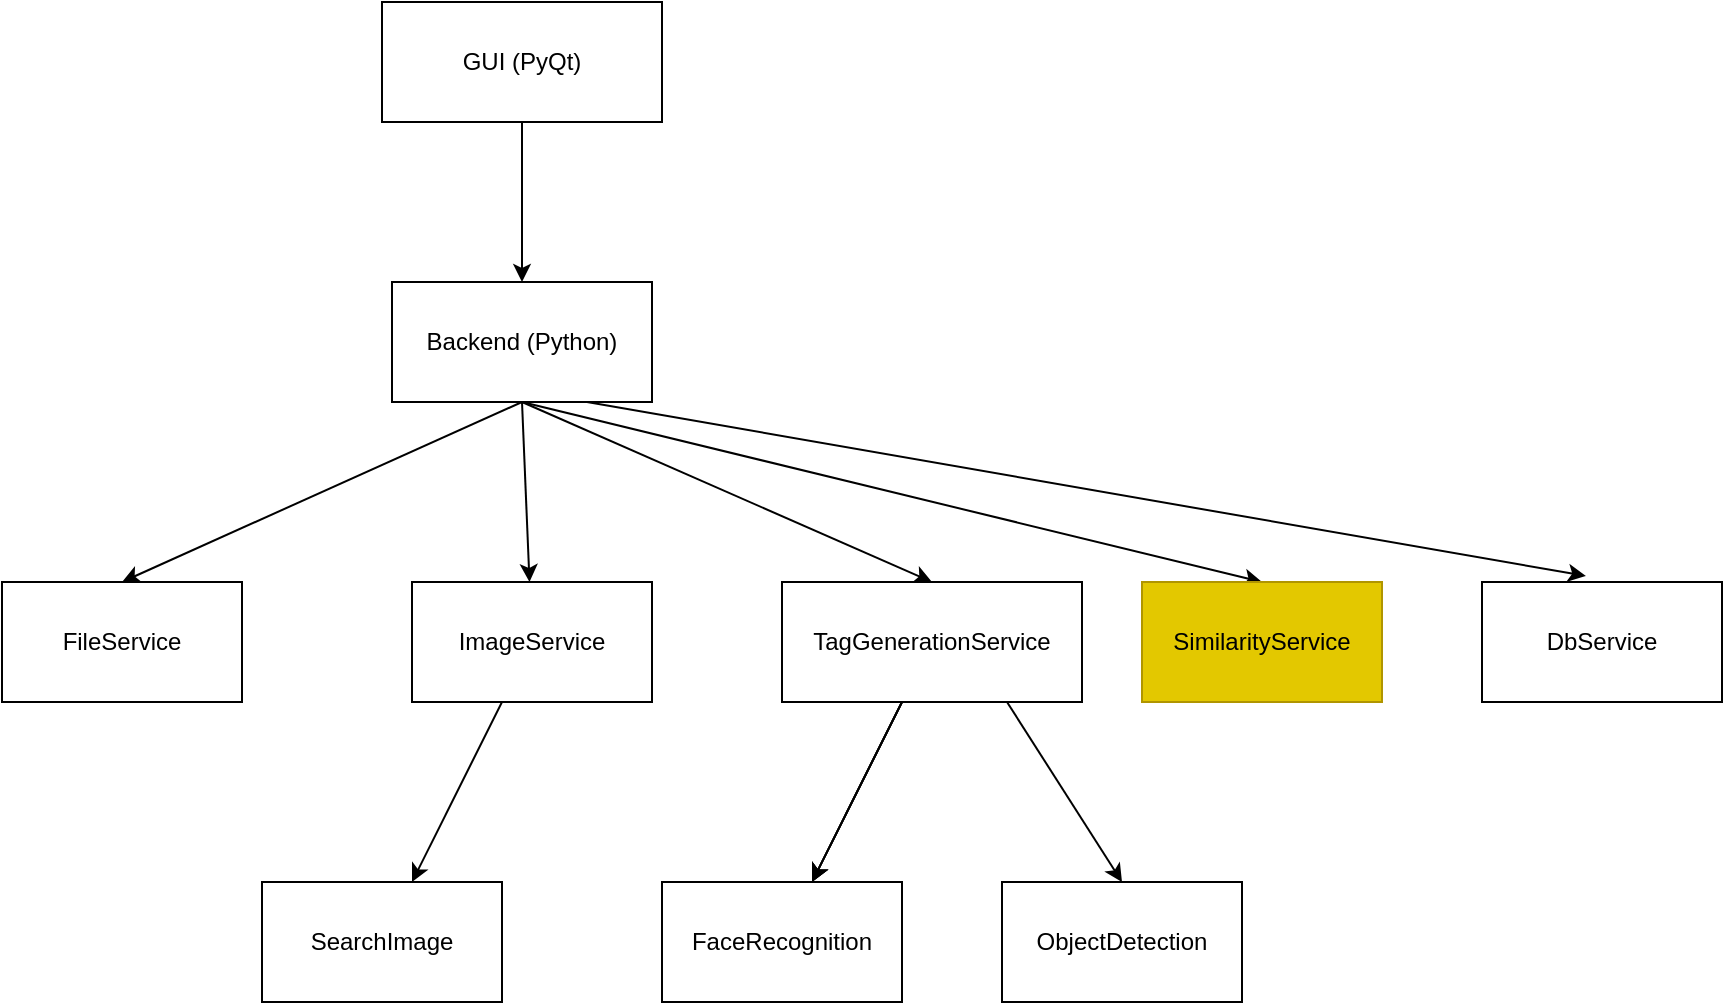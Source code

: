<mxfile>
    <diagram id="-n51jCEluXU-UKtQeBMu" name="Architecture">
        <mxGraphModel dx="1386" dy="779" grid="1" gridSize="10" guides="1" tooltips="1" connect="1" arrows="1" fold="1" page="1" pageScale="1" pageWidth="850" pageHeight="1100" math="0" shadow="0">
            <root>
                <mxCell id="0"/>
                <mxCell id="1" parent="0"/>
                <mxCell id="27" style="edgeStyle=none;html=1;exitX=0.5;exitY=1;exitDx=0;exitDy=0;entryX=0.5;entryY=0;entryDx=0;entryDy=0;" parent="1" source="2" target="3" edge="1">
                    <mxGeometry relative="1" as="geometry"/>
                </mxCell>
                <mxCell id="2" value="GUI (PyQt)" style="rounded=0;whiteSpace=wrap;html=1;" parent="1" vertex="1">
                    <mxGeometry x="250" y="100" width="140" height="60" as="geometry"/>
                </mxCell>
                <mxCell id="ypnm9-XdexXvhI2StnpM-28" style="edgeStyle=none;html=1;exitX=0.5;exitY=1;exitDx=0;exitDy=0;entryX=0.5;entryY=0;entryDx=0;entryDy=0;" parent="1" source="3" target="ypnm9-XdexXvhI2StnpM-27" edge="1">
                    <mxGeometry relative="1" as="geometry"/>
                </mxCell>
                <mxCell id="ypnm9-XdexXvhI2StnpM-30" style="edgeStyle=none;html=1;exitX=0.5;exitY=1;exitDx=0;exitDy=0;" parent="1" source="3" target="ypnm9-XdexXvhI2StnpM-29" edge="1">
                    <mxGeometry relative="1" as="geometry"/>
                </mxCell>
                <mxCell id="ypnm9-XdexXvhI2StnpM-32" style="edgeStyle=none;html=1;exitX=0.5;exitY=1;exitDx=0;exitDy=0;entryX=0.5;entryY=0;entryDx=0;entryDy=0;" parent="1" source="3" target="ypnm9-XdexXvhI2StnpM-31" edge="1">
                    <mxGeometry relative="1" as="geometry"/>
                </mxCell>
                <mxCell id="ypnm9-XdexXvhI2StnpM-34" style="edgeStyle=none;html=1;exitX=0.5;exitY=1;exitDx=0;exitDy=0;entryX=0.5;entryY=0;entryDx=0;entryDy=0;" parent="1" source="3" target="ypnm9-XdexXvhI2StnpM-33" edge="1">
                    <mxGeometry relative="1" as="geometry"/>
                </mxCell>
                <mxCell id="3gzUu34GzvHjxw4EcYVR-28" style="edgeStyle=none;html=1;exitX=0.75;exitY=1;exitDx=0;exitDy=0;entryX=0.433;entryY=-0.05;entryDx=0;entryDy=0;entryPerimeter=0;" parent="1" source="3" target="3gzUu34GzvHjxw4EcYVR-27" edge="1">
                    <mxGeometry relative="1" as="geometry"/>
                </mxCell>
                <mxCell id="3" value="Backend (Python)" style="rounded=0;whiteSpace=wrap;html=1;" parent="1" vertex="1">
                    <mxGeometry x="255" y="240" width="130" height="60" as="geometry"/>
                </mxCell>
                <mxCell id="ypnm9-XdexXvhI2StnpM-27" value="FileService" style="whiteSpace=wrap;html=1;" parent="1" vertex="1">
                    <mxGeometry x="60" y="390" width="120" height="60" as="geometry"/>
                </mxCell>
                <mxCell id="w998bvxSaWrWuybjIPjS-28" value="" style="edgeStyle=none;html=1;fontSize=23;" parent="1" source="ypnm9-XdexXvhI2StnpM-29" target="w998bvxSaWrWuybjIPjS-27" edge="1">
                    <mxGeometry relative="1" as="geometry"/>
                </mxCell>
                <mxCell id="ypnm9-XdexXvhI2StnpM-29" value="ImageService" style="whiteSpace=wrap;html=1;" parent="1" vertex="1">
                    <mxGeometry x="265" y="390" width="120" height="60" as="geometry"/>
                </mxCell>
                <mxCell id="ypnm9-XdexXvhI2StnpM-36" value="" style="edgeStyle=none;html=1;" parent="1" source="ypnm9-XdexXvhI2StnpM-31" target="ypnm9-XdexXvhI2StnpM-35" edge="1">
                    <mxGeometry relative="1" as="geometry"/>
                </mxCell>
                <mxCell id="ypnm9-XdexXvhI2StnpM-37" value="" style="edgeStyle=none;html=1;" parent="1" source="ypnm9-XdexXvhI2StnpM-31" target="ypnm9-XdexXvhI2StnpM-35" edge="1">
                    <mxGeometry relative="1" as="geometry"/>
                </mxCell>
                <mxCell id="ypnm9-XdexXvhI2StnpM-38" value="" style="edgeStyle=none;html=1;" parent="1" source="ypnm9-XdexXvhI2StnpM-31" target="ypnm9-XdexXvhI2StnpM-35" edge="1">
                    <mxGeometry relative="1" as="geometry"/>
                </mxCell>
                <mxCell id="ypnm9-XdexXvhI2StnpM-39" style="edgeStyle=none;html=1;exitX=0.75;exitY=1;exitDx=0;exitDy=0;entryX=0.5;entryY=0;entryDx=0;entryDy=0;" parent="1" source="ypnm9-XdexXvhI2StnpM-31" target="ypnm9-XdexXvhI2StnpM-40" edge="1">
                    <mxGeometry relative="1" as="geometry">
                        <mxPoint x="610" y="550" as="targetPoint"/>
                    </mxGeometry>
                </mxCell>
                <mxCell id="ypnm9-XdexXvhI2StnpM-31" value="TagGenerationService" style="whiteSpace=wrap;html=1;" parent="1" vertex="1">
                    <mxGeometry x="450" y="390" width="150" height="60" as="geometry"/>
                </mxCell>
                <mxCell id="ypnm9-XdexXvhI2StnpM-33" value="SimilarityService" style="whiteSpace=wrap;html=1;fillColor=#e3c800;fontColor=#000000;strokeColor=#B09500;" parent="1" vertex="1">
                    <mxGeometry x="630" y="390" width="120" height="60" as="geometry"/>
                </mxCell>
                <mxCell id="ypnm9-XdexXvhI2StnpM-35" value="FaceRecognition" style="whiteSpace=wrap;html=1;" parent="1" vertex="1">
                    <mxGeometry x="390" y="540" width="120" height="60" as="geometry"/>
                </mxCell>
                <mxCell id="ypnm9-XdexXvhI2StnpM-40" value="ObjectDetection" style="whiteSpace=wrap;html=1;" parent="1" vertex="1">
                    <mxGeometry x="560" y="540" width="120" height="60" as="geometry"/>
                </mxCell>
                <mxCell id="w998bvxSaWrWuybjIPjS-27" value="SearchImage" style="whiteSpace=wrap;html=1;" parent="1" vertex="1">
                    <mxGeometry x="190" y="540" width="120" height="60" as="geometry"/>
                </mxCell>
                <mxCell id="3gzUu34GzvHjxw4EcYVR-27" value="DbService" style="whiteSpace=wrap;html=1;" parent="1" vertex="1">
                    <mxGeometry x="800" y="390" width="120" height="60" as="geometry"/>
                </mxCell>
            </root>
        </mxGraphModel>
    </diagram>
    <diagram id="pTXOr9RptPYpczwNyqxM" name="PlatformSupport">
        <mxGraphModel dx="1386" dy="779" grid="1" gridSize="10" guides="1" tooltips="1" connect="1" arrows="1" fold="1" page="1" pageScale="1" pageWidth="850" pageHeight="1100" math="0" shadow="0">
            <root>
                <mxCell id="0"/>
                <mxCell id="1" parent="0"/>
                <mxCell id="Vd7rsvZ-xbAbALzTJVP3-1" value="" style="edgeStyle=none;html=1;" parent="1" source="Vd7rsvZ-xbAbALzTJVP3-12" target="Vd7rsvZ-xbAbALzTJVP3-13" edge="1">
                    <mxGeometry relative="1" as="geometry"/>
                </mxCell>
                <mxCell id="Vd7rsvZ-xbAbALzTJVP3-2" value="" style="edgeStyle=none;html=1;" parent="1" source="Vd7rsvZ-xbAbALzTJVP3-12" target="Vd7rsvZ-xbAbALzTJVP3-13" edge="1">
                    <mxGeometry relative="1" as="geometry"/>
                </mxCell>
                <mxCell id="Vd7rsvZ-xbAbALzTJVP3-3" value="" style="edgeStyle=none;html=1;" parent="1" source="Vd7rsvZ-xbAbALzTJVP3-12" target="Vd7rsvZ-xbAbALzTJVP3-13" edge="1">
                    <mxGeometry relative="1" as="geometry"/>
                </mxCell>
                <mxCell id="Vd7rsvZ-xbAbALzTJVP3-4" value="" style="edgeStyle=none;html=1;" parent="1" source="Vd7rsvZ-xbAbALzTJVP3-12" target="Vd7rsvZ-xbAbALzTJVP3-13" edge="1">
                    <mxGeometry relative="1" as="geometry"/>
                </mxCell>
                <mxCell id="Vd7rsvZ-xbAbALzTJVP3-5" value="" style="edgeStyle=none;html=1;" parent="1" source="Vd7rsvZ-xbAbALzTJVP3-12" target="Vd7rsvZ-xbAbALzTJVP3-13" edge="1">
                    <mxGeometry relative="1" as="geometry"/>
                </mxCell>
                <mxCell id="Vd7rsvZ-xbAbALzTJVP3-6" value="" style="edgeStyle=none;html=1;" parent="1" source="Vd7rsvZ-xbAbALzTJVP3-12" target="Vd7rsvZ-xbAbALzTJVP3-13" edge="1">
                    <mxGeometry relative="1" as="geometry"/>
                </mxCell>
                <mxCell id="Vd7rsvZ-xbAbALzTJVP3-7" value="" style="edgeStyle=none;html=1;" parent="1" source="Vd7rsvZ-xbAbALzTJVP3-12" target="Vd7rsvZ-xbAbALzTJVP3-13" edge="1">
                    <mxGeometry relative="1" as="geometry"/>
                </mxCell>
                <mxCell id="Vd7rsvZ-xbAbALzTJVP3-8" value="" style="edgeStyle=none;html=1;" parent="1" source="Vd7rsvZ-xbAbALzTJVP3-12" target="Vd7rsvZ-xbAbALzTJVP3-13" edge="1">
                    <mxGeometry relative="1" as="geometry"/>
                </mxCell>
                <mxCell id="Vd7rsvZ-xbAbALzTJVP3-9" value="" style="edgeStyle=none;html=1;" parent="1" source="Vd7rsvZ-xbAbALzTJVP3-12" target="Vd7rsvZ-xbAbALzTJVP3-13" edge="1">
                    <mxGeometry relative="1" as="geometry"/>
                </mxCell>
                <mxCell id="Vd7rsvZ-xbAbALzTJVP3-10" style="edgeStyle=none;html=1;exitX=1;exitY=0.5;exitDx=0;exitDy=0;entryX=0;entryY=0.5;entryDx=0;entryDy=0;" parent="1" source="Vd7rsvZ-xbAbALzTJVP3-12" target="Vd7rsvZ-xbAbALzTJVP3-14" edge="1">
                    <mxGeometry relative="1" as="geometry"/>
                </mxCell>
                <mxCell id="Vd7rsvZ-xbAbALzTJVP3-11" style="edgeStyle=none;html=1;exitX=1;exitY=1;exitDx=0;exitDy=0;entryX=0;entryY=0.5;entryDx=0;entryDy=0;" parent="1" source="Vd7rsvZ-xbAbALzTJVP3-12" target="Vd7rsvZ-xbAbALzTJVP3-15" edge="1">
                    <mxGeometry relative="1" as="geometry"/>
                </mxCell>
                <mxCell id="Vd7rsvZ-xbAbALzTJVP3-12" value="Platform" style="whiteSpace=wrap;html=1;" parent="1" vertex="1">
                    <mxGeometry x="200" y="140" width="160" height="60" as="geometry"/>
                </mxCell>
                <mxCell id="Vd7rsvZ-xbAbALzTJVP3-13" value="Windows" style="whiteSpace=wrap;html=1;fillColor=#a20025;fontColor=#ffffff;strokeColor=#6F0000;" parent="1" vertex="1">
                    <mxGeometry x="450" y="40" width="120" height="60" as="geometry"/>
                </mxCell>
                <mxCell id="Vd7rsvZ-xbAbALzTJVP3-14" value="Windows on ARM" style="whiteSpace=wrap;html=1;fillColor=#a20025;fontColor=#ffffff;strokeColor=#6F0000;" parent="1" vertex="1">
                    <mxGeometry x="450" y="140" width="120" height="60" as="geometry"/>
                </mxCell>
                <mxCell id="Vd7rsvZ-xbAbALzTJVP3-15" value="Linux (Ubuntu)" style="whiteSpace=wrap;html=1;fillColor=#e3c800;fontColor=#000000;strokeColor=#B09500;" parent="1" vertex="1">
                    <mxGeometry x="455" y="250" width="120" height="60" as="geometry"/>
                </mxCell>
            </root>
        </mxGraphModel>
    </diagram>
    <diagram id="3hKgMiN1gIh7INCfdAhQ" name="GUI">
        <mxGraphModel dx="1631" dy="916" grid="1" gridSize="10" guides="1" tooltips="1" connect="1" arrows="1" fold="1" page="1" pageScale="1" pageWidth="1100" pageHeight="850" math="0" shadow="0">
            <root>
                <mxCell id="0"/>
                <mxCell id="1" parent="0"/>
                <mxCell id="6MUczQ_qXlAxFT1-JXoj-3" value="GallerAI" style="swimlane;whiteSpace=wrap;html=1;" vertex="1" parent="1">
                    <mxGeometry x="30" y="20" width="1040" height="820" as="geometry">
                        <mxRectangle x="40" y="30" width="90" height="30" as="alternateBounds"/>
                    </mxGeometry>
                </mxCell>
                <mxCell id="6MUczQ_qXlAxFT1-JXoj-4" value="File" style="swimlane;whiteSpace=wrap;html=1;" vertex="1" collapsed="1" parent="6MUczQ_qXlAxFT1-JXoj-3">
                    <mxGeometry x="20" y="50" width="81.08" height="40" as="geometry">
                        <mxRectangle x="20" y="50" width="200" height="200" as="alternateBounds"/>
                    </mxGeometry>
                </mxCell>
                <mxCell id="6MUczQ_qXlAxFT1-JXoj-15" value="&lt;ul&gt;&lt;li&gt;Add directory&lt;/li&gt;&lt;li&gt;Add file&lt;/li&gt;&lt;li&gt;Remove directory&lt;/li&gt;&lt;li&gt;ReScan&lt;/li&gt;&lt;/ul&gt;" style="text;strokeColor=none;fillColor=none;html=1;whiteSpace=wrap;verticalAlign=middle;overflow=hidden;" vertex="1" parent="6MUczQ_qXlAxFT1-JXoj-4">
                    <mxGeometry x="20.27" y="51.509" width="229.73" height="161.132" as="geometry"/>
                </mxCell>
                <mxCell id="6MUczQ_qXlAxFT1-JXoj-18" value="Action" style="swimlane;whiteSpace=wrap;html=1;" vertex="1" collapsed="1" parent="6MUczQ_qXlAxFT1-JXoj-3">
                    <mxGeometry x="200" y="50" width="81.08" height="40" as="geometry">
                        <mxRectangle x="114.59" y="50" width="200" height="200" as="alternateBounds"/>
                    </mxGeometry>
                </mxCell>
                <mxCell id="6MUczQ_qXlAxFT1-JXoj-19" value="&lt;ul&gt;&lt;li&gt;Copy&lt;/li&gt;&lt;li&gt;Move&lt;/li&gt;&lt;li&gt;Delete&lt;/li&gt;&lt;li&gt;Delete (Permanently)&lt;/li&gt;&lt;li&gt;Rename (P3)&lt;/li&gt;&lt;/ul&gt;" style="text;strokeColor=none;fillColor=none;html=1;whiteSpace=wrap;verticalAlign=middle;overflow=hidden;" vertex="1" parent="6MUczQ_qXlAxFT1-JXoj-18">
                    <mxGeometry x="20.27" y="51.509" width="209.459" height="173.019" as="geometry"/>
                </mxCell>
                <mxCell id="6MUczQ_qXlAxFT1-JXoj-20" value="Help" style="swimlane;whiteSpace=wrap;html=1;" vertex="1" collapsed="1" parent="6MUczQ_qXlAxFT1-JXoj-3">
                    <mxGeometry x="294.6" y="50" width="81.08" height="40" as="geometry">
                        <mxRectangle x="209.19" y="50" width="200" height="200" as="alternateBounds"/>
                    </mxGeometry>
                </mxCell>
                <mxCell id="6MUczQ_qXlAxFT1-JXoj-21" value="&lt;ul&gt;&lt;li&gt;User guide&lt;/li&gt;&lt;li&gt;About&lt;/li&gt;&lt;li&gt;Version&lt;/li&gt;&lt;li&gt;Report bug&lt;/li&gt;&lt;/ul&gt;" style="text;strokeColor=none;fillColor=none;html=1;whiteSpace=wrap;verticalAlign=middle;overflow=hidden;" vertex="1" parent="6MUczQ_qXlAxFT1-JXoj-20">
                    <mxGeometry x="20.27" y="51.509" width="209.459" height="173.019" as="geometry"/>
                </mxCell>
                <mxCell id="6MUczQ_qXlAxFT1-JXoj-22" value="Search image (Person / Tag / Filename (regex))" style="strokeWidth=1;shadow=0;dashed=0;align=center;html=1;shape=mxgraph.mockup.forms.searchBox;strokeColor=#999999;mainText=;strokeColor2=#008cff;fontColor=#666666;fontSize=17;align=left;spacingLeft=3;" vertex="1" parent="6MUczQ_qXlAxFT1-JXoj-3">
                    <mxGeometry x="390" y="50" width="630" height="40" as="geometry"/>
                </mxCell>
                <mxCell id="6MUczQ_qXlAxFT1-JXoj-23" value="File explorer" style="swimlane;horizontal=0;whiteSpace=wrap;html=1;" vertex="1" parent="6MUczQ_qXlAxFT1-JXoj-3">
                    <mxGeometry x="20" y="102.83" width="210" height="647.17" as="geometry">
                        <mxRectangle x="20" y="102.83" width="40" height="100" as="alternateBounds"/>
                    </mxGeometry>
                </mxCell>
                <mxCell id="6MUczQ_qXlAxFT1-JXoj-28" value="Folder 2" style="swimlane;fontStyle=0;childLayout=stackLayout;horizontal=1;startSize=26;fillColor=none;horizontalStack=0;resizeParent=1;resizeParentMax=0;resizeLast=0;collapsible=1;marginBottom=0;html=1;" vertex="1" parent="6MUczQ_qXlAxFT1-JXoj-23">
                    <mxGeometry x="40" y="147.17" width="140" height="110.528" as="geometry"/>
                </mxCell>
                <mxCell id="6MUczQ_qXlAxFT1-JXoj-29" value="Sub folder 1&lt;br&gt;Sub folder 2&lt;br&gt;Sub folder 3" style="text;strokeColor=none;fillColor=none;align=left;verticalAlign=top;spacingLeft=4;spacingRight=4;overflow=hidden;rotatable=0;points=[[0,0.5],[1,0.5]];portConstraint=eastwest;whiteSpace=wrap;html=1;" vertex="1" parent="6MUczQ_qXlAxFT1-JXoj-28">
                    <mxGeometry y="26" width="140" height="84.528" as="geometry"/>
                </mxCell>
                <mxCell id="6MUczQ_qXlAxFT1-JXoj-30" value="Folder 3" style="swimlane;fontStyle=0;childLayout=stackLayout;horizontal=1;startSize=26;fillColor=none;horizontalStack=0;resizeParent=1;resizeParentMax=0;resizeLast=0;collapsible=1;marginBottom=0;html=1;" vertex="1" parent="6MUczQ_qXlAxFT1-JXoj-23">
                    <mxGeometry x="40.54" y="292.17" width="139.46" height="110.528" as="geometry"/>
                </mxCell>
                <mxCell id="6MUczQ_qXlAxFT1-JXoj-31" value="Sub folder 1&lt;br&gt;Sub folder 2&lt;br&gt;Sub folder 3" style="text;strokeColor=none;fillColor=none;align=left;verticalAlign=top;spacingLeft=4;spacingRight=4;overflow=hidden;rotatable=0;points=[[0,0.5],[1,0.5]];portConstraint=eastwest;whiteSpace=wrap;html=1;" vertex="1" parent="6MUczQ_qXlAxFT1-JXoj-30">
                    <mxGeometry y="26" width="139.46" height="84.528" as="geometry"/>
                </mxCell>
                <mxCell id="6MUczQ_qXlAxFT1-JXoj-24" value="Folder 1" style="swimlane;fontStyle=0;childLayout=stackLayout;horizontal=1;startSize=26;fillColor=none;horizontalStack=0;resizeParent=1;resizeParentMax=0;resizeLast=0;collapsible=1;marginBottom=0;html=1;" vertex="1" parent="6MUczQ_qXlAxFT1-JXoj-23">
                    <mxGeometry x="40" y="27.17" width="140" height="90" as="geometry"/>
                </mxCell>
                <mxCell id="6MUczQ_qXlAxFT1-JXoj-25" value="Sub folder 1&lt;br&gt;Sub folder 2&lt;br&gt;Sub folder 3" style="text;strokeColor=none;fillColor=none;align=left;verticalAlign=top;spacingLeft=4;spacingRight=4;overflow=hidden;rotatable=0;points=[[0,0.5],[1,0.5]];portConstraint=eastwest;whiteSpace=wrap;html=1;" vertex="1" parent="6MUczQ_qXlAxFT1-JXoj-24">
                    <mxGeometry y="26" width="140" height="64" as="geometry"/>
                </mxCell>
                <mxCell id="6MUczQ_qXlAxFT1-JXoj-33" value="View images" style="strokeWidth=1;shadow=0;dashed=0;align=center;html=1;shape=mxgraph.mockup.containers.window;align=left;verticalAlign=top;spacingLeft=8;strokeColor2=#008cff;strokeColor3=#c4c4c4;fontColor=#666666;mainText=;fontSize=17;labelBackgroundColor=none;" vertex="1" parent="6MUczQ_qXlAxFT1-JXoj-3">
                    <mxGeometry x="260" y="116.04" width="760" height="633.96" as="geometry"/>
                </mxCell>
                <mxCell id="6MUczQ_qXlAxFT1-JXoj-35" value="&lt;ol&gt;&lt;li&gt;Single&lt;/li&gt;&lt;li&gt;Grid&lt;/li&gt;&lt;li&gt;List&lt;/li&gt;&lt;li&gt;Large&lt;/li&gt;&lt;li&gt;Small&lt;/li&gt;&lt;li&gt;Thumbnail&lt;/li&gt;&lt;/ol&gt;" style="text;strokeColor=none;fillColor=none;html=1;whiteSpace=wrap;verticalAlign=middle;overflow=hidden;" vertex="1" parent="6MUczQ_qXlAxFT1-JXoj-3">
                    <mxGeometry x="890" y="580" width="120" height="154.52" as="geometry"/>
                </mxCell>
                <mxCell id="6MUczQ_qXlAxFT1-JXoj-37" value="" style="verticalLabelPosition=bottom;verticalAlign=top;html=1;shadow=0;dashed=0;strokeWidth=1;shape=mxgraph.android.progressBar;strokeColor=#33b5e5;dx1=0.8;dx2=0.6;strokeWidth=2;" vertex="1" parent="6MUczQ_qXlAxFT1-JXoj-3">
                    <mxGeometry x="400" y="80" width="290" height="5" as="geometry"/>
                </mxCell>
                <mxCell id="6MUczQ_qXlAxFT1-JXoj-38" value="" style="html=1;shadow=0;dashed=0;shape=mxgraph.bootstrap.rrect;rSize=5;fillColor=#E9ECEF;strokeColor=none;" vertex="1" parent="6MUczQ_qXlAxFT1-JXoj-3">
                    <mxGeometry x="10" y="790" width="1000" height="20" as="geometry"/>
                </mxCell>
                <mxCell id="6MUczQ_qXlAxFT1-JXoj-39" value="Scanning" style="html=1;shadow=0;dashed=0;shape=mxgraph.bootstrap.leftButton;rSize=5;fillColor=#DB2843;strokeColor=none;resizeHeight=1;" vertex="1" parent="6MUczQ_qXlAxFT1-JXoj-38">
                    <mxGeometry width="250" height="20" relative="1" as="geometry"/>
                </mxCell>
                <mxCell id="6MUczQ_qXlAxFT1-JXoj-40" value="View" style="swimlane;whiteSpace=wrap;html=1;" vertex="1" collapsed="1" parent="6MUczQ_qXlAxFT1-JXoj-3">
                    <mxGeometry x="110" y="50" width="81.08" height="40" as="geometry">
                        <mxRectangle x="110" y="50" width="200" height="200" as="alternateBounds"/>
                    </mxGeometry>
                </mxCell>
                <mxCell id="6MUczQ_qXlAxFT1-JXoj-41" value="&lt;ul&gt;&lt;li&gt;File explorer&lt;/li&gt;&lt;li&gt;Person&lt;/li&gt;&lt;li&gt;Tag&lt;/li&gt;&lt;/ul&gt;" style="text;strokeColor=none;fillColor=none;html=1;whiteSpace=wrap;verticalAlign=middle;overflow=hidden;" vertex="1" parent="6MUczQ_qXlAxFT1-JXoj-40">
                    <mxGeometry x="20.27" y="51.51" width="139.73" height="118.49" as="geometry"/>
                </mxCell>
                <mxCell id="6MUczQ_qXlAxFT1-JXoj-43" value="" style="rounded=1;fillColor=#253858;strokeColor=none;html=1;" vertex="1" parent="6MUczQ_qXlAxFT1-JXoj-3">
                    <mxGeometry x="860" y="60" width="150" height="33" as="geometry"/>
                </mxCell>
                <mxCell id="6MUczQ_qXlAxFT1-JXoj-44" value="" style="shape=triangle;direction=south;fillColor=#ffffff;strokeColor=none;html=1" vertex="1" parent="6MUczQ_qXlAxFT1-JXoj-43">
                    <mxGeometry x="1" y="0.5" width="12" height="6" relative="1" as="geometry">
                        <mxPoint x="-20" y="-3" as="offset"/>
                    </mxGeometry>
                </mxCell>
                <mxCell id="6MUczQ_qXlAxFT1-JXoj-45" value="Search type" style="shape=mxgraph.ios7.icons.user;fillColor=#ffffff;strokeColor=#253858;html=1;fontColor=#ffffff;align=left;fontSize=12;spacingLeft=10;labelPosition=right;verticalLabelPosition=middle;verticalAlign=middle;" vertex="1" parent="6MUczQ_qXlAxFT1-JXoj-43">
                    <mxGeometry y="0.5" width="24" height="24" relative="1" as="geometry">
                        <mxPoint x="10" y="-12" as="offset"/>
                    </mxGeometry>
                </mxCell>
                <mxCell id="6MUczQ_qXlAxFT1-JXoj-46" value="" style="rounded=1;fillColor=#ffffff;strokeColor=#DFE1E5;shadow=1;html=1;arcSize=4" vertex="1" parent="6MUczQ_qXlAxFT1-JXoj-3">
                    <mxGeometry x="860" y="96" width="160" height="111" as="geometry"/>
                </mxCell>
                <mxCell id="6MUczQ_qXlAxFT1-JXoj-47" value="" style="rounded=0;fillColor=#F4F5F7;strokeColor=none;shadow=0;html=1;align=left;fontSize=12;spacingLeft=10;fontColor=#253858;resizeWidth=1" vertex="1" parent="6MUczQ_qXlAxFT1-JXoj-46">
                    <mxGeometry width="160" height="33" relative="1" as="geometry">
                        <mxPoint y="6" as="offset"/>
                    </mxGeometry>
                </mxCell>
                <mxCell id="6MUczQ_qXlAxFT1-JXoj-48" value="Person" style="shape=mxgraph.ios7.icons.user;fillColor=#ffffff;strokeColor=#253858;html=1;fontColor=#253858;align=left;fontSize=12;spacingLeft=10;labelPosition=right;verticalLabelPosition=middle;verticalAlign=middle;" vertex="1" parent="6MUczQ_qXlAxFT1-JXoj-47">
                    <mxGeometry y="0.5" width="24" height="24" relative="1" as="geometry">
                        <mxPoint x="10" y="-12" as="offset"/>
                    </mxGeometry>
                </mxCell>
                <mxCell id="6MUczQ_qXlAxFT1-JXoj-49" value="" style="rounded=0;fillColor=none;strokeColor=none;shadow=0;html=1;align=left;fontSize=12;spacingLeft=10;fontColor=#253858;resizeWidth=1" vertex="1" parent="6MUczQ_qXlAxFT1-JXoj-46">
                    <mxGeometry width="160" height="33" relative="1" as="geometry">
                        <mxPoint y="39" as="offset"/>
                    </mxGeometry>
                </mxCell>
                <mxCell id="6MUczQ_qXlAxFT1-JXoj-50" value="Tag" style="shape=mxgraph.ios7.icons.user;fillColor=#ffffff;strokeColor=#253858;html=1;fontColor=#253858;align=left;fontSize=12;spacingLeft=10;labelPosition=right;verticalLabelPosition=middle;verticalAlign=middle;" vertex="1" parent="6MUczQ_qXlAxFT1-JXoj-49">
                    <mxGeometry y="0.5" width="24" height="24" relative="1" as="geometry">
                        <mxPoint x="10" y="-12" as="offset"/>
                    </mxGeometry>
                </mxCell>
                <mxCell id="6MUczQ_qXlAxFT1-JXoj-51" value="" style="rounded=0;fillColor=none;strokeColor=none;shadow=0;html=1;align=left;fontSize=12;spacingLeft=10;fontColor=#253858;resizeWidth=1" vertex="1" parent="6MUczQ_qXlAxFT1-JXoj-46">
                    <mxGeometry width="160" height="33" relative="1" as="geometry">
                        <mxPoint y="72" as="offset"/>
                    </mxGeometry>
                </mxCell>
                <mxCell id="6MUczQ_qXlAxFT1-JXoj-52" value="Filename" style="shape=mxgraph.ios7.icons.user;fillColor=#ffffff;strokeColor=#253858;html=1;fontColor=#253858;align=left;fontSize=12;spacingLeft=10;labelPosition=right;verticalLabelPosition=middle;verticalAlign=middle;" vertex="1" parent="6MUczQ_qXlAxFT1-JXoj-51">
                    <mxGeometry y="0.5" width="24" height="24" relative="1" as="geometry">
                        <mxPoint x="10" y="-12" as="offset"/>
                    </mxGeometry>
                </mxCell>
            </root>
        </mxGraphModel>
    </diagram>
    <diagram id="nuiN2BIefDSYor6loqwp" name="Db">
        <mxGraphModel dx="1386" dy="779" grid="1" gridSize="10" guides="1" tooltips="1" connect="1" arrows="1" fold="1" page="1" pageScale="1" pageWidth="850" pageHeight="1100" math="0" shadow="0">
            <root>
                <mxCell id="0"/>
                <mxCell id="1" parent="0"/>
                <mxCell id="yl6Wldpr4ydAnLs70Lgq-8" style="edgeStyle=none;html=1;exitX=0.5;exitY=1;exitDx=0;exitDy=0;entryX=0.5;entryY=0;entryDx=0;entryDy=0;fontSize=23;" parent="1" source="yl6Wldpr4ydAnLs70Lgq-1" target="yl6Wldpr4ydAnLs70Lgq-3" edge="1">
                    <mxGeometry relative="1" as="geometry"/>
                </mxCell>
                <mxCell id="yl6Wldpr4ydAnLs70Lgq-9" style="edgeStyle=none;html=1;exitX=0.5;exitY=1;exitDx=0;exitDy=0;entryX=0.5;entryY=0;entryDx=0;entryDy=0;fontSize=23;" parent="1" source="yl6Wldpr4ydAnLs70Lgq-1" target="yl6Wldpr4ydAnLs70Lgq-4" edge="1">
                    <mxGeometry relative="1" as="geometry"/>
                </mxCell>
                <mxCell id="yl6Wldpr4ydAnLs70Lgq-10" style="edgeStyle=none;html=1;exitX=0.5;exitY=1;exitDx=0;exitDy=0;entryX=0.5;entryY=0;entryDx=0;entryDy=0;fontSize=23;" parent="1" source="yl6Wldpr4ydAnLs70Lgq-1" target="yl6Wldpr4ydAnLs70Lgq-7" edge="1">
                    <mxGeometry relative="1" as="geometry"/>
                </mxCell>
                <mxCell id="yl6Wldpr4ydAnLs70Lgq-1" value="DbService" style="whiteSpace=wrap;html=1;fontSize=23;" parent="1" vertex="1">
                    <mxGeometry x="345" y="80" width="120" height="50" as="geometry"/>
                </mxCell>
                <mxCell id="yl6Wldpr4ydAnLs70Lgq-3" value="AddImageTag" style="whiteSpace=wrap;html=1;fontSize=23;" parent="1" vertex="1">
                    <mxGeometry x="100" y="200" width="150" height="60" as="geometry"/>
                </mxCell>
                <mxCell id="yl6Wldpr4ydAnLs70Lgq-4" value="DeleteImageTag" style="whiteSpace=wrap;html=1;fontSize=23;" parent="1" vertex="1">
                    <mxGeometry x="300" y="200" width="210" height="60" as="geometry"/>
                </mxCell>
                <mxCell id="yl6Wldpr4ydAnLs70Lgq-7" value="GetImageTag" style="whiteSpace=wrap;html=1;fontSize=23;" parent="1" vertex="1">
                    <mxGeometry x="560" y="200" width="210" height="60" as="geometry"/>
                </mxCell>
                <mxCell id="yl6Wldpr4ydAnLs70Lgq-11" value="imagePath" style="rounded=0;whiteSpace=wrap;html=1;fontSize=23;" parent="1" vertex="1">
                    <mxGeometry x="130" y="340" width="120" height="60" as="geometry"/>
                </mxCell>
                <mxCell id="yl6Wldpr4ydAnLs70Lgq-13" value="Array of Tags (String with : separated)" style="rounded=0;whiteSpace=wrap;html=1;fontSize=23;" parent="1" vertex="1">
                    <mxGeometry x="250" y="340" width="470" height="60" as="geometry"/>
                </mxCell>
            </root>
        </mxGraphModel>
    </diagram>
    <diagram id="JpMjkvdqNeaaEJk1P6KI" name="FileService">
        <mxGraphModel dx="1386" dy="779" grid="1" gridSize="10" guides="1" tooltips="1" connect="1" arrows="1" fold="1" page="1" pageScale="1" pageWidth="850" pageHeight="1100" math="0" shadow="0">
            <root>
                <mxCell id="0"/>
                <mxCell id="1" parent="0"/>
                <mxCell id="V4-tlo964M2KHG2l5qsj-5" style="edgeStyle=none;html=1;exitX=0.5;exitY=1;exitDx=0;exitDy=0;entryX=0.5;entryY=0;entryDx=0;entryDy=0;fontSize=23;" parent="1" source="V4-tlo964M2KHG2l5qsj-1" target="V4-tlo964M2KHG2l5qsj-2" edge="1">
                    <mxGeometry relative="1" as="geometry"/>
                </mxCell>
                <mxCell id="V4-tlo964M2KHG2l5qsj-6" style="edgeStyle=none;html=1;exitX=0.5;exitY=1;exitDx=0;exitDy=0;entryX=0.5;entryY=0;entryDx=0;entryDy=0;fontSize=23;" parent="1" source="V4-tlo964M2KHG2l5qsj-1" target="V4-tlo964M2KHG2l5qsj-3" edge="1">
                    <mxGeometry relative="1" as="geometry"/>
                </mxCell>
                <mxCell id="V4-tlo964M2KHG2l5qsj-7" style="edgeStyle=none;html=1;exitX=0.5;exitY=1;exitDx=0;exitDy=0;entryX=0.5;entryY=0;entryDx=0;entryDy=0;fontSize=23;" parent="1" source="V4-tlo964M2KHG2l5qsj-1" target="V4-tlo964M2KHG2l5qsj-4" edge="1">
                    <mxGeometry relative="1" as="geometry"/>
                </mxCell>
                <mxCell id="V4-tlo964M2KHG2l5qsj-1" value="FileService" style="whiteSpace=wrap;html=1;" parent="1" vertex="1">
                    <mxGeometry x="330" y="100" width="120" height="50" as="geometry"/>
                </mxCell>
                <mxCell id="V4-tlo964M2KHG2l5qsj-2" value="GetImages" style="whiteSpace=wrap;html=1;" parent="1" vertex="1">
                    <mxGeometry x="160" y="220" width="120" height="50" as="geometry"/>
                </mxCell>
                <mxCell id="V4-tlo964M2KHG2l5qsj-9" style="edgeStyle=none;html=1;exitX=0.5;exitY=1;exitDx=0;exitDy=0;entryX=0.5;entryY=0;entryDx=0;entryDy=0;fontSize=23;" parent="1" source="V4-tlo964M2KHG2l5qsj-3" target="V4-tlo964M2KHG2l5qsj-8" edge="1">
                    <mxGeometry relative="1" as="geometry"/>
                </mxCell>
                <mxCell id="V4-tlo964M2KHG2l5qsj-3" value="DeleteImage" style="whiteSpace=wrap;html=1;" parent="1" vertex="1">
                    <mxGeometry x="330" y="220" width="120" height="50" as="geometry"/>
                </mxCell>
                <mxCell id="V4-tlo964M2KHG2l5qsj-10" style="edgeStyle=none;html=1;exitX=0.5;exitY=1;exitDx=0;exitDy=0;entryX=0.5;entryY=0;entryDx=0;entryDy=0;fontSize=23;" parent="1" source="V4-tlo964M2KHG2l5qsj-4" target="V4-tlo964M2KHG2l5qsj-8" edge="1">
                    <mxGeometry relative="1" as="geometry"/>
                </mxCell>
                <mxCell id="V4-tlo964M2KHG2l5qsj-4" value="AddImage" style="whiteSpace=wrap;html=1;" parent="1" vertex="1">
                    <mxGeometry x="520" y="220" width="120" height="50" as="geometry"/>
                </mxCell>
                <mxCell id="V4-tlo964M2KHG2l5qsj-12" style="edgeStyle=none;html=1;exitX=0.5;exitY=1;exitDx=0;exitDy=0;entryX=0.5;entryY=0;entryDx=0;entryDy=0;fontSize=23;" parent="1" source="V4-tlo964M2KHG2l5qsj-8" target="V4-tlo964M2KHG2l5qsj-11" edge="1">
                    <mxGeometry relative="1" as="geometry"/>
                </mxCell>
                <mxCell id="V4-tlo964M2KHG2l5qsj-8" value="NotifyDb" style="rounded=0;whiteSpace=wrap;html=1;fontSize=23;" parent="1" vertex="1">
                    <mxGeometry x="420" y="390" width="120" height="60" as="geometry"/>
                </mxCell>
                <mxCell id="V4-tlo964M2KHG2l5qsj-11" value="UpdateDb" style="rounded=0;whiteSpace=wrap;html=1;fontSize=23;" parent="1" vertex="1">
                    <mxGeometry x="420" y="500" width="120" height="60" as="geometry"/>
                </mxCell>
            </root>
        </mxGraphModel>
    </diagram>
</mxfile>